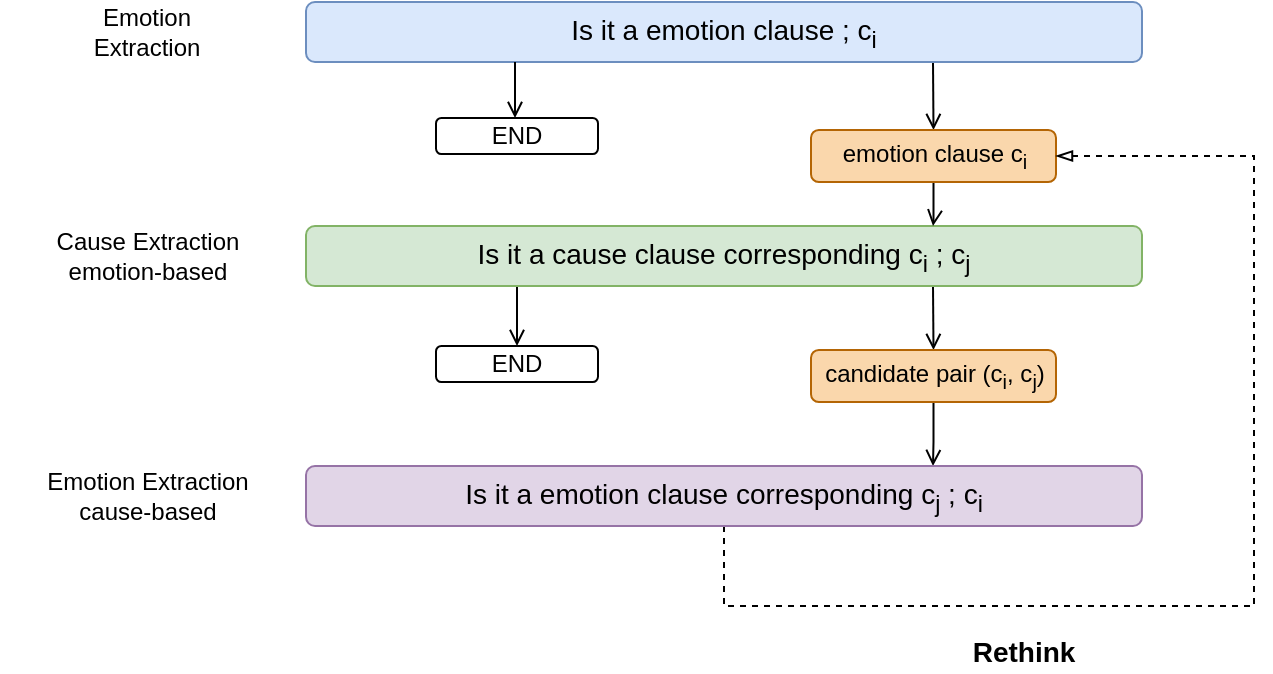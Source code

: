 <mxfile version="14.8.5" type="github">
  <diagram id="khBhBWoCP3W4C1DKPCGf" name="Page-1">
    <mxGraphModel dx="748" dy="508" grid="0" gridSize="10" guides="1" tooltips="1" connect="1" arrows="1" fold="1" page="1" pageScale="1" pageWidth="827" pageHeight="1169" background="none" math="0" shadow="0">
      <root>
        <mxCell id="0" />
        <mxCell id="1" parent="0" />
        <mxCell id="Rp98vRauL4UU2274sa19-13" style="edgeStyle=orthogonalEdgeStyle;rounded=0;orthogonalLoop=1;jettySize=auto;html=1;entryX=0.5;entryY=0;entryDx=0;entryDy=0;exitX=0.75;exitY=1;exitDx=0;exitDy=0;endArrow=open;endFill=0;" edge="1" parent="1" source="Rp98vRauL4UU2274sa19-1" target="Rp98vRauL4UU2274sa19-8">
          <mxGeometry relative="1" as="geometry" />
        </mxCell>
        <mxCell id="Rp98vRauL4UU2274sa19-1" value="&lt;font style=&quot;font-size: 14px&quot;&gt;Is it a emotion clause ; c&lt;sub&gt;i&lt;/sub&gt;&lt;/font&gt;" style="rounded=1;whiteSpace=wrap;html=1;fillColor=#dae8fc;strokeColor=#6c8ebf;" vertex="1" parent="1">
          <mxGeometry x="220" y="51" width="418" height="30" as="geometry" />
        </mxCell>
        <mxCell id="Rp98vRauL4UU2274sa19-6" style="edgeStyle=orthogonalEdgeStyle;rounded=0;orthogonalLoop=1;jettySize=auto;html=1;exitX=0.25;exitY=1;exitDx=0;exitDy=0;endArrow=open;endFill=0;" edge="1" parent="1" source="Rp98vRauL4UU2274sa19-1" target="Rp98vRauL4UU2274sa19-4">
          <mxGeometry relative="1" as="geometry">
            <Array as="points">
              <mxPoint x="324" y="113" />
            </Array>
          </mxGeometry>
        </mxCell>
        <mxCell id="Rp98vRauL4UU2274sa19-4" value="END" style="rounded=1;whiteSpace=wrap;html=1;" vertex="1" parent="1">
          <mxGeometry x="285" y="109" width="81" height="18" as="geometry" />
        </mxCell>
        <mxCell id="Rp98vRauL4UU2274sa19-11" style="edgeStyle=orthogonalEdgeStyle;rounded=0;orthogonalLoop=1;jettySize=auto;html=1;entryX=0.5;entryY=0;entryDx=0;entryDy=0;exitX=0.25;exitY=1;exitDx=0;exitDy=0;endArrow=open;endFill=0;" edge="1" parent="1" source="Rp98vRauL4UU2274sa19-7" target="Rp98vRauL4UU2274sa19-10">
          <mxGeometry relative="1" as="geometry" />
        </mxCell>
        <mxCell id="Rp98vRauL4UU2274sa19-15" style="edgeStyle=orthogonalEdgeStyle;rounded=0;orthogonalLoop=1;jettySize=auto;html=1;entryX=0.5;entryY=0;entryDx=0;entryDy=0;exitX=0.75;exitY=1;exitDx=0;exitDy=0;endArrow=open;endFill=0;" edge="1" parent="1" source="Rp98vRauL4UU2274sa19-7" target="Rp98vRauL4UU2274sa19-12">
          <mxGeometry relative="1" as="geometry" />
        </mxCell>
        <mxCell id="Rp98vRauL4UU2274sa19-7" value="&lt;font style=&quot;font-size: 14px&quot;&gt;Is it a cause clause corresponding c&lt;sub&gt;i&lt;/sub&gt; ; c&lt;sub&gt;j&lt;/sub&gt;&lt;/font&gt;" style="rounded=1;whiteSpace=wrap;html=1;fillColor=#d5e8d4;strokeColor=#82b366;" vertex="1" parent="1">
          <mxGeometry x="220" y="163" width="418" height="30" as="geometry" />
        </mxCell>
        <mxCell id="Rp98vRauL4UU2274sa19-14" style="edgeStyle=orthogonalEdgeStyle;rounded=0;orthogonalLoop=1;jettySize=auto;html=1;entryX=0.75;entryY=0;entryDx=0;entryDy=0;endArrow=open;endFill=0;" edge="1" parent="1" source="Rp98vRauL4UU2274sa19-8" target="Rp98vRauL4UU2274sa19-7">
          <mxGeometry relative="1" as="geometry">
            <mxPoint x="439" y="140" as="targetPoint" />
          </mxGeometry>
        </mxCell>
        <mxCell id="Rp98vRauL4UU2274sa19-8" value="emotion clause c&lt;sub&gt;i&lt;/sub&gt;" style="rounded=1;whiteSpace=wrap;html=1;fillColor=#fad7ac;strokeColor=#b46504;" vertex="1" parent="1">
          <mxGeometry x="472.5" y="115" width="122.5" height="26" as="geometry" />
        </mxCell>
        <mxCell id="Rp98vRauL4UU2274sa19-10" value="END" style="rounded=1;whiteSpace=wrap;html=1;" vertex="1" parent="1">
          <mxGeometry x="285" y="223" width="81" height="18" as="geometry" />
        </mxCell>
        <mxCell id="Rp98vRauL4UU2274sa19-17" style="edgeStyle=orthogonalEdgeStyle;rounded=0;orthogonalLoop=1;jettySize=auto;html=1;entryX=0.75;entryY=0;entryDx=0;entryDy=0;endArrow=open;endFill=0;" edge="1" parent="1" source="Rp98vRauL4UU2274sa19-12" target="Rp98vRauL4UU2274sa19-16">
          <mxGeometry relative="1" as="geometry" />
        </mxCell>
        <mxCell id="Rp98vRauL4UU2274sa19-12" value="candidate pair (c&lt;sub&gt;i&lt;/sub&gt;, c&lt;sub&gt;j&lt;/sub&gt;)" style="rounded=1;whiteSpace=wrap;html=1;fillColor=#fad7ac;strokeColor=#b46504;" vertex="1" parent="1">
          <mxGeometry x="472.5" y="225" width="122.5" height="26" as="geometry" />
        </mxCell>
        <mxCell id="Rp98vRauL4UU2274sa19-21" style="rounded=0;orthogonalLoop=1;jettySize=auto;html=1;entryX=1;entryY=0.5;entryDx=0;entryDy=0;exitX=0.5;exitY=1;exitDx=0;exitDy=0;edgeStyle=orthogonalEdgeStyle;endArrow=blockThin;endFill=0;dashed=1;" edge="1" parent="1" source="Rp98vRauL4UU2274sa19-16" target="Rp98vRauL4UU2274sa19-8">
          <mxGeometry relative="1" as="geometry">
            <Array as="points">
              <mxPoint x="429" y="353" />
              <mxPoint x="694" y="353" />
              <mxPoint x="694" y="128" />
            </Array>
          </mxGeometry>
        </mxCell>
        <mxCell id="Rp98vRauL4UU2274sa19-16" value="&lt;font style=&quot;font-size: 14px&quot;&gt;Is it a emotion clause corresponding c&lt;sub&gt;j&lt;/sub&gt;&amp;nbsp;; c&lt;sub&gt;i&lt;/sub&gt;&lt;/font&gt;" style="rounded=1;whiteSpace=wrap;html=1;fillColor=#e1d5e7;strokeColor=#9673a6;" vertex="1" parent="1">
          <mxGeometry x="220" y="283" width="418" height="30" as="geometry" />
        </mxCell>
        <mxCell id="Rp98vRauL4UU2274sa19-18" value="Emotion&lt;br&gt;Extraction" style="text;html=1;strokeColor=none;fillColor=none;align=center;verticalAlign=middle;whiteSpace=wrap;rounded=0;" vertex="1" parent="1">
          <mxGeometry x="67" y="56" width="147" height="20" as="geometry" />
        </mxCell>
        <mxCell id="Rp98vRauL4UU2274sa19-19" value="Cause Extraction &lt;br&gt;emotion-based" style="text;html=1;strokeColor=none;fillColor=none;align=center;verticalAlign=middle;whiteSpace=wrap;rounded=0;" vertex="1" parent="1">
          <mxGeometry x="72.75" y="168" width="135.5" height="20" as="geometry" />
        </mxCell>
        <mxCell id="Rp98vRauL4UU2274sa19-20" value="Emotion Extraction &lt;br&gt;cause-based" style="text;html=1;strokeColor=none;fillColor=none;align=center;verticalAlign=middle;whiteSpace=wrap;rounded=0;" vertex="1" parent="1">
          <mxGeometry x="73.5" y="288" width="134" height="20" as="geometry" />
        </mxCell>
        <mxCell id="Rp98vRauL4UU2274sa19-25" value="&lt;b&gt;&lt;font style=&quot;font-size: 14px&quot;&gt;Rethink&lt;/font&gt;&lt;/b&gt;" style="text;html=1;strokeColor=none;fillColor=none;align=center;verticalAlign=middle;whiteSpace=wrap;rounded=0;" vertex="1" parent="1">
          <mxGeometry x="559" y="366" width="40" height="20" as="geometry" />
        </mxCell>
      </root>
    </mxGraphModel>
  </diagram>
</mxfile>
